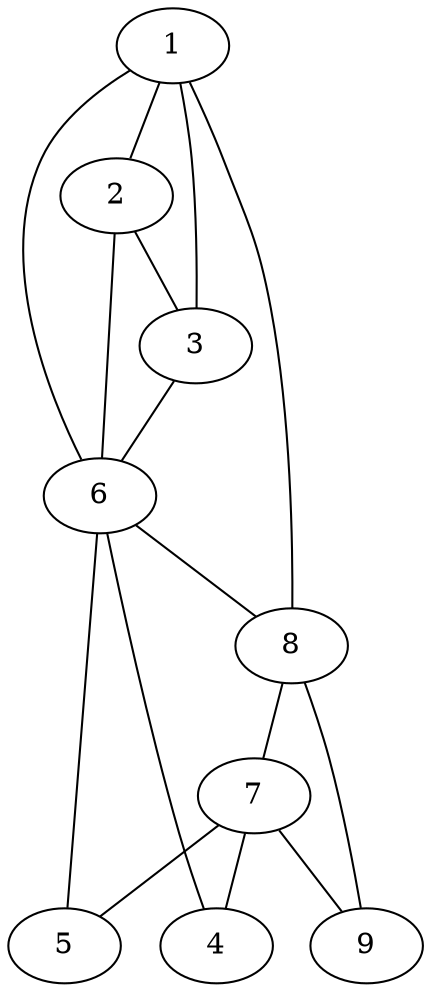 graph G
{
	1--2;
	1--3;
	1--6;
	1--8;
	2--3;
	2--6;
	3--6;
	6--4;
	6--5;
	6--8;
	7--9;
	8--9;
	8--7;
	7--4;
	7--5;
}
